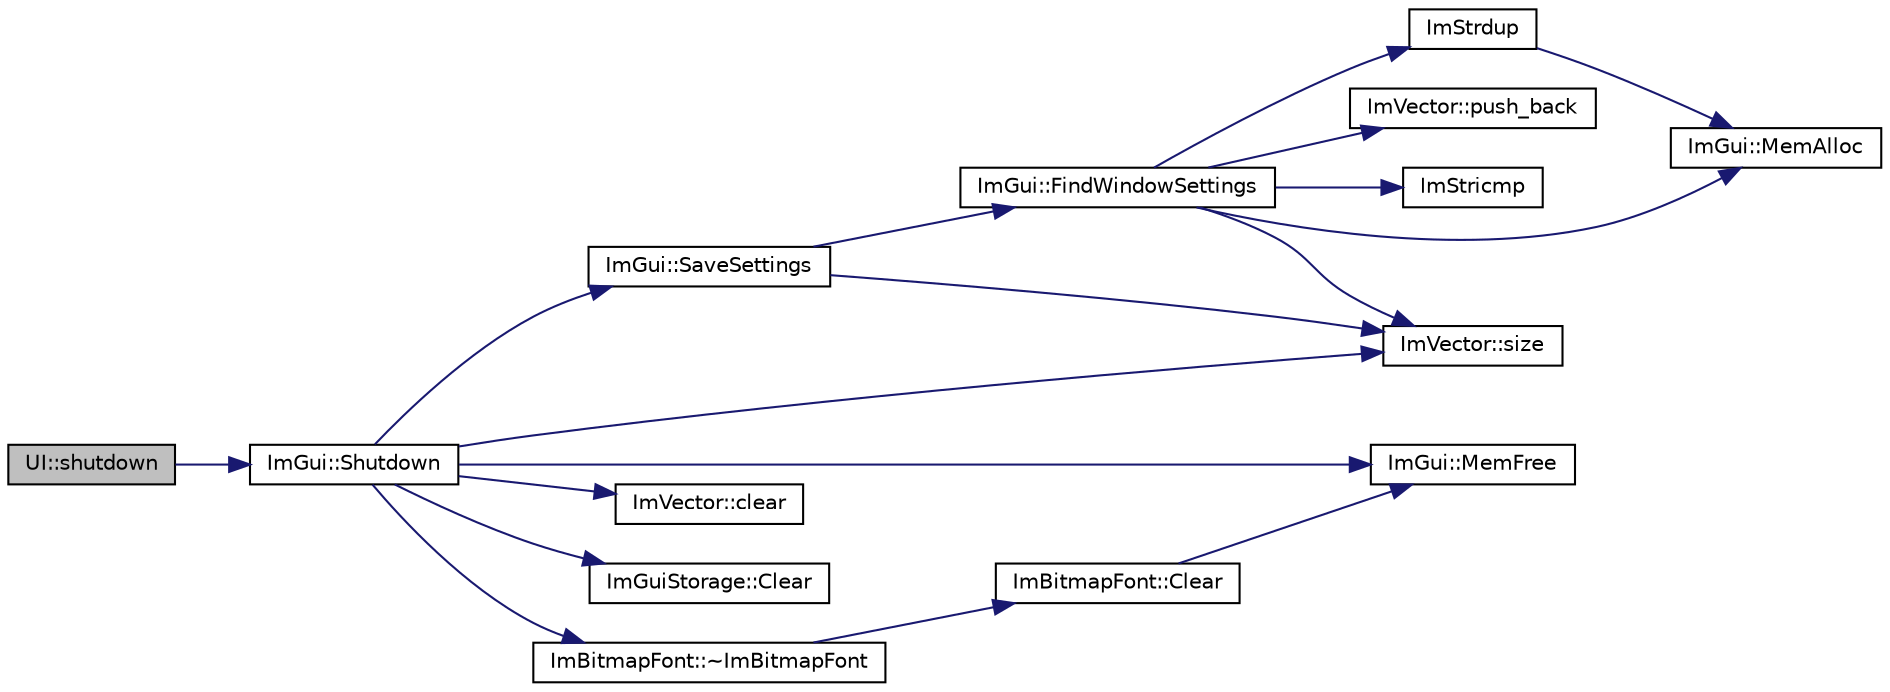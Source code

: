 digraph "UI::shutdown"
{
 // INTERACTIVE_SVG=YES
  edge [fontname="Helvetica",fontsize="10",labelfontname="Helvetica",labelfontsize="10"];
  node [fontname="Helvetica",fontsize="10",shape=record];
  rankdir="LR";
  Node1 [label="UI::shutdown",height=0.2,width=0.4,color="black", fillcolor="grey75", style="filled" fontcolor="black"];
  Node1 -> Node2 [color="midnightblue",fontsize="10",style="solid",fontname="Helvetica"];
  Node2 [label="ImGui::Shutdown",height=0.2,width=0.4,color="black", fillcolor="white", style="filled",URL="$namespace_im_gui.html#aeba34069558d4fbcf734a9c92ce3b773"];
  Node2 -> Node3 [color="midnightblue",fontsize="10",style="solid",fontname="Helvetica"];
  Node3 [label="ImGui::SaveSettings",height=0.2,width=0.4,color="black", fillcolor="white", style="filled",URL="$namespace_im_gui.html#a558193d5f90c16554a45d2424ed7c026"];
  Node3 -> Node4 [color="midnightblue",fontsize="10",style="solid",fontname="Helvetica"];
  Node4 [label="ImVector::size",height=0.2,width=0.4,color="black", fillcolor="white", style="filled",URL="$class_im_vector.html#aca1e71e6792c7e319fc0df78bf2cbc5f"];
  Node3 -> Node5 [color="midnightblue",fontsize="10",style="solid",fontname="Helvetica"];
  Node5 [label="ImGui::FindWindowSettings",height=0.2,width=0.4,color="black", fillcolor="white", style="filled",URL="$namespace_im_gui.html#ab1acbcb5b1357c1ae18ece7311e38ff0"];
  Node5 -> Node4 [color="midnightblue",fontsize="10",style="solid",fontname="Helvetica"];
  Node5 -> Node6 [color="midnightblue",fontsize="10",style="solid",fontname="Helvetica"];
  Node6 [label="ImStricmp",height=0.2,width=0.4,color="black", fillcolor="white", style="filled",URL="$imgui_8cpp.html#a3aa31319430a4898ab5ba8fb3faf027d"];
  Node5 -> Node7 [color="midnightblue",fontsize="10",style="solid",fontname="Helvetica"];
  Node7 [label="ImGui::MemAlloc",height=0.2,width=0.4,color="black", fillcolor="white", style="filled",URL="$namespace_im_gui.html#a15efb2cac4a54b35489c5984ba1b661a"];
  Node5 -> Node8 [color="midnightblue",fontsize="10",style="solid",fontname="Helvetica"];
  Node8 [label="ImStrdup",height=0.2,width=0.4,color="black", fillcolor="white", style="filled",URL="$imgui_8cpp.html#aaa875fe75d952335e29bcd06562a78c4"];
  Node8 -> Node7 [color="midnightblue",fontsize="10",style="solid",fontname="Helvetica"];
  Node5 -> Node9 [color="midnightblue",fontsize="10",style="solid",fontname="Helvetica"];
  Node9 [label="ImVector::push_back",height=0.2,width=0.4,color="black", fillcolor="white", style="filled",URL="$class_im_vector.html#a68387993f2a5f5c3b2a7139d9ab778b8"];
  Node2 -> Node4 [color="midnightblue",fontsize="10",style="solid",fontname="Helvetica"];
  Node2 -> Node10 [color="midnightblue",fontsize="10",style="solid",fontname="Helvetica"];
  Node10 [label="ImGui::MemFree",height=0.2,width=0.4,color="black", fillcolor="white", style="filled",URL="$namespace_im_gui.html#a269ec695c6e722ec3da85dae37f0675d"];
  Node2 -> Node11 [color="midnightblue",fontsize="10",style="solid",fontname="Helvetica"];
  Node11 [label="ImVector::clear",height=0.2,width=0.4,color="black", fillcolor="white", style="filled",URL="$class_im_vector.html#ae2d401b4ec5f1113cdb8edb5a61a38f7"];
  Node2 -> Node12 [color="midnightblue",fontsize="10",style="solid",fontname="Helvetica"];
  Node12 [label="ImGuiStorage::Clear",height=0.2,width=0.4,color="black", fillcolor="white", style="filled",URL="$struct_im_gui_storage.html#a72ceecfbca3d08df8c2a232b77890c20"];
  Node2 -> Node13 [color="midnightblue",fontsize="10",style="solid",fontname="Helvetica"];
  Node13 [label="ImBitmapFont::~ImBitmapFont",height=0.2,width=0.4,color="black", fillcolor="white", style="filled",URL="$struct_im_bitmap_font.html#aa132be423fe5a08d3702e79469b266f9"];
  Node13 -> Node14 [color="midnightblue",fontsize="10",style="solid",fontname="Helvetica"];
  Node14 [label="ImBitmapFont::Clear",height=0.2,width=0.4,color="black", fillcolor="white", style="filled",URL="$struct_im_bitmap_font.html#a0aa8c5c0b72da106ce46a21b9dc0dac9"];
  Node14 -> Node10 [color="midnightblue",fontsize="10",style="solid",fontname="Helvetica"];
}
